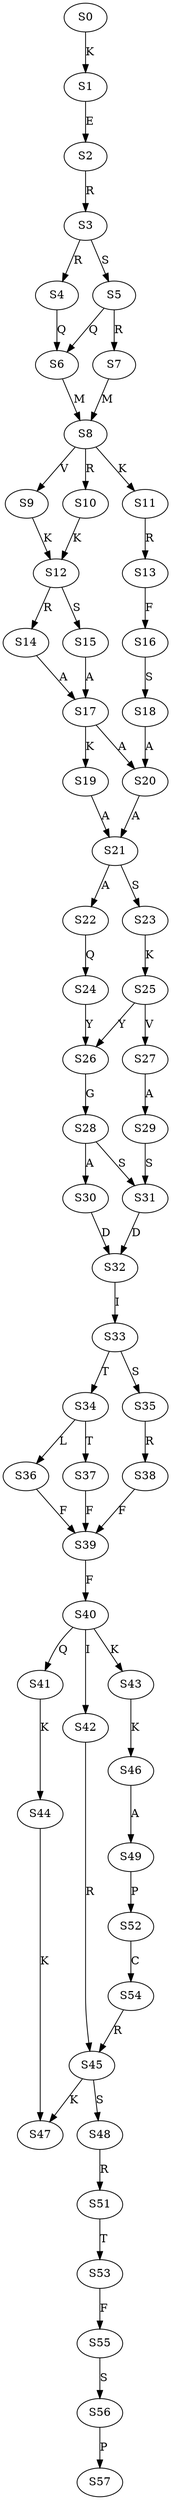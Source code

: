 strict digraph  {
	S0 -> S1 [ label = K ];
	S1 -> S2 [ label = E ];
	S2 -> S3 [ label = R ];
	S3 -> S4 [ label = R ];
	S3 -> S5 [ label = S ];
	S4 -> S6 [ label = Q ];
	S5 -> S7 [ label = R ];
	S5 -> S6 [ label = Q ];
	S6 -> S8 [ label = M ];
	S7 -> S8 [ label = M ];
	S8 -> S9 [ label = V ];
	S8 -> S10 [ label = R ];
	S8 -> S11 [ label = K ];
	S9 -> S12 [ label = K ];
	S10 -> S12 [ label = K ];
	S11 -> S13 [ label = R ];
	S12 -> S14 [ label = R ];
	S12 -> S15 [ label = S ];
	S13 -> S16 [ label = F ];
	S14 -> S17 [ label = A ];
	S15 -> S17 [ label = A ];
	S16 -> S18 [ label = S ];
	S17 -> S19 [ label = K ];
	S17 -> S20 [ label = A ];
	S18 -> S20 [ label = A ];
	S19 -> S21 [ label = A ];
	S20 -> S21 [ label = A ];
	S21 -> S22 [ label = A ];
	S21 -> S23 [ label = S ];
	S22 -> S24 [ label = Q ];
	S23 -> S25 [ label = K ];
	S24 -> S26 [ label = Y ];
	S25 -> S27 [ label = V ];
	S25 -> S26 [ label = Y ];
	S26 -> S28 [ label = G ];
	S27 -> S29 [ label = A ];
	S28 -> S30 [ label = A ];
	S28 -> S31 [ label = S ];
	S29 -> S31 [ label = S ];
	S30 -> S32 [ label = D ];
	S31 -> S32 [ label = D ];
	S32 -> S33 [ label = I ];
	S33 -> S34 [ label = T ];
	S33 -> S35 [ label = S ];
	S34 -> S36 [ label = L ];
	S34 -> S37 [ label = T ];
	S35 -> S38 [ label = R ];
	S36 -> S39 [ label = F ];
	S37 -> S39 [ label = F ];
	S38 -> S39 [ label = F ];
	S39 -> S40 [ label = F ];
	S40 -> S41 [ label = Q ];
	S40 -> S42 [ label = I ];
	S40 -> S43 [ label = K ];
	S41 -> S44 [ label = K ];
	S42 -> S45 [ label = R ];
	S43 -> S46 [ label = K ];
	S44 -> S47 [ label = K ];
	S45 -> S47 [ label = K ];
	S45 -> S48 [ label = S ];
	S46 -> S49 [ label = A ];
	S48 -> S51 [ label = R ];
	S49 -> S52 [ label = P ];
	S51 -> S53 [ label = T ];
	S52 -> S54 [ label = C ];
	S53 -> S55 [ label = F ];
	S54 -> S45 [ label = R ];
	S55 -> S56 [ label = S ];
	S56 -> S57 [ label = P ];
}
